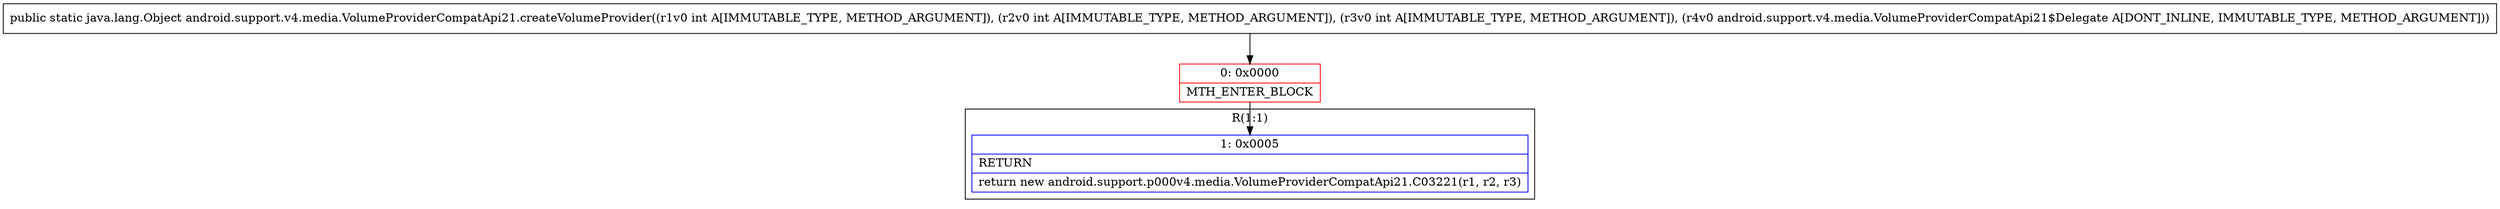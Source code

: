 digraph "CFG forandroid.support.v4.media.VolumeProviderCompatApi21.createVolumeProvider(IIILandroid\/support\/v4\/media\/VolumeProviderCompatApi21$Delegate;)Ljava\/lang\/Object;" {
subgraph cluster_Region_56796224 {
label = "R(1:1)";
node [shape=record,color=blue];
Node_1 [shape=record,label="{1\:\ 0x0005|RETURN\l|return new android.support.p000v4.media.VolumeProviderCompatApi21.C03221(r1, r2, r3)\l}"];
}
Node_0 [shape=record,color=red,label="{0\:\ 0x0000|MTH_ENTER_BLOCK\l}"];
MethodNode[shape=record,label="{public static java.lang.Object android.support.v4.media.VolumeProviderCompatApi21.createVolumeProvider((r1v0 int A[IMMUTABLE_TYPE, METHOD_ARGUMENT]), (r2v0 int A[IMMUTABLE_TYPE, METHOD_ARGUMENT]), (r3v0 int A[IMMUTABLE_TYPE, METHOD_ARGUMENT]), (r4v0 android.support.v4.media.VolumeProviderCompatApi21$Delegate A[DONT_INLINE, IMMUTABLE_TYPE, METHOD_ARGUMENT])) }"];
MethodNode -> Node_0;
Node_0 -> Node_1;
}

